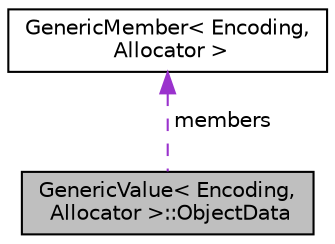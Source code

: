 digraph "GenericValue&lt; Encoding, Allocator &gt;::ObjectData"
{
  edge [fontname="Helvetica",fontsize="10",labelfontname="Helvetica",labelfontsize="10"];
  node [fontname="Helvetica",fontsize="10",shape=record];
  Node1 [label="GenericValue\< Encoding,\l Allocator \>::ObjectData",height=0.2,width=0.4,color="black", fillcolor="grey75", style="filled", fontcolor="black"];
  Node2 -> Node1 [dir="back",color="darkorchid3",fontsize="10",style="dashed",label=" members" ,fontname="Helvetica"];
  Node2 [label="GenericMember\< Encoding,\l Allocator \>",height=0.2,width=0.4,color="black", fillcolor="white", style="filled",URL="$struct_generic_member.html",tooltip="Name-value pair in a JSON object value. "];
}
